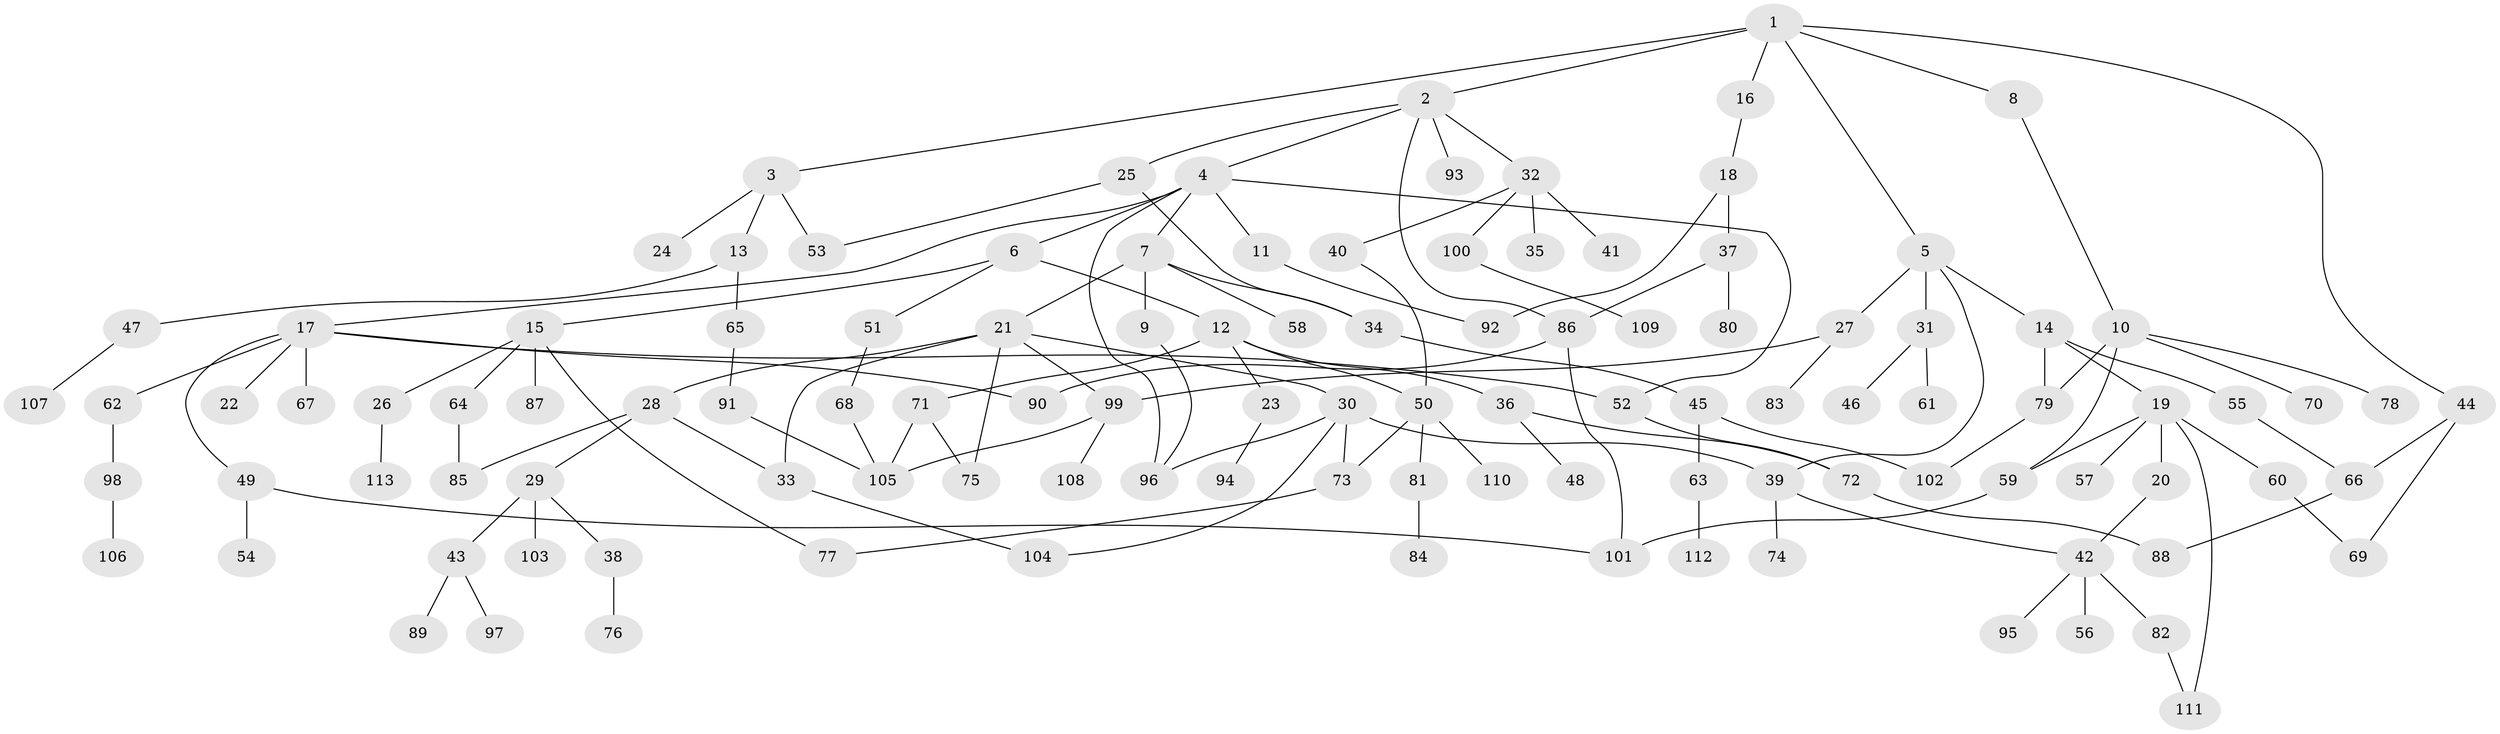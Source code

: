 // coarse degree distribution, {6: 0.11764705882352941, 4: 0.17647058823529413, 3: 0.2647058823529412, 1: 0.20588235294117646, 7: 0.058823529411764705, 2: 0.11764705882352941, 5: 0.058823529411764705}
// Generated by graph-tools (version 1.1) at 2025/36/03/04/25 23:36:03]
// undirected, 113 vertices, 143 edges
graph export_dot {
  node [color=gray90,style=filled];
  1;
  2;
  3;
  4;
  5;
  6;
  7;
  8;
  9;
  10;
  11;
  12;
  13;
  14;
  15;
  16;
  17;
  18;
  19;
  20;
  21;
  22;
  23;
  24;
  25;
  26;
  27;
  28;
  29;
  30;
  31;
  32;
  33;
  34;
  35;
  36;
  37;
  38;
  39;
  40;
  41;
  42;
  43;
  44;
  45;
  46;
  47;
  48;
  49;
  50;
  51;
  52;
  53;
  54;
  55;
  56;
  57;
  58;
  59;
  60;
  61;
  62;
  63;
  64;
  65;
  66;
  67;
  68;
  69;
  70;
  71;
  72;
  73;
  74;
  75;
  76;
  77;
  78;
  79;
  80;
  81;
  82;
  83;
  84;
  85;
  86;
  87;
  88;
  89;
  90;
  91;
  92;
  93;
  94;
  95;
  96;
  97;
  98;
  99;
  100;
  101;
  102;
  103;
  104;
  105;
  106;
  107;
  108;
  109;
  110;
  111;
  112;
  113;
  1 -- 2;
  1 -- 3;
  1 -- 5;
  1 -- 8;
  1 -- 16;
  1 -- 44;
  2 -- 4;
  2 -- 25;
  2 -- 32;
  2 -- 86;
  2 -- 93;
  3 -- 13;
  3 -- 24;
  3 -- 53;
  4 -- 6;
  4 -- 7;
  4 -- 11;
  4 -- 17;
  4 -- 52;
  4 -- 96;
  5 -- 14;
  5 -- 27;
  5 -- 31;
  5 -- 39;
  6 -- 12;
  6 -- 15;
  6 -- 51;
  7 -- 9;
  7 -- 21;
  7 -- 34;
  7 -- 58;
  8 -- 10;
  9 -- 96;
  10 -- 70;
  10 -- 78;
  10 -- 79;
  10 -- 59;
  11 -- 92;
  12 -- 23;
  12 -- 36;
  12 -- 71;
  12 -- 50;
  13 -- 47;
  13 -- 65;
  14 -- 19;
  14 -- 55;
  14 -- 79;
  15 -- 26;
  15 -- 64;
  15 -- 87;
  15 -- 77;
  16 -- 18;
  17 -- 22;
  17 -- 49;
  17 -- 62;
  17 -- 67;
  17 -- 90;
  17 -- 52;
  18 -- 37;
  18 -- 92;
  19 -- 20;
  19 -- 57;
  19 -- 59;
  19 -- 60;
  19 -- 111;
  20 -- 42;
  21 -- 28;
  21 -- 30;
  21 -- 33;
  21 -- 99;
  21 -- 75;
  23 -- 94;
  25 -- 53;
  25 -- 34;
  26 -- 113;
  27 -- 83;
  27 -- 99;
  28 -- 29;
  28 -- 85;
  28 -- 33;
  29 -- 38;
  29 -- 43;
  29 -- 103;
  30 -- 104;
  30 -- 39;
  30 -- 96;
  30 -- 73;
  31 -- 46;
  31 -- 61;
  32 -- 35;
  32 -- 40;
  32 -- 41;
  32 -- 100;
  33 -- 104;
  34 -- 45;
  36 -- 48;
  36 -- 72;
  37 -- 80;
  37 -- 86;
  38 -- 76;
  39 -- 42;
  39 -- 74;
  40 -- 50;
  42 -- 56;
  42 -- 82;
  42 -- 95;
  43 -- 89;
  43 -- 97;
  44 -- 66;
  44 -- 69;
  45 -- 63;
  45 -- 102;
  47 -- 107;
  49 -- 54;
  49 -- 101;
  50 -- 73;
  50 -- 81;
  50 -- 110;
  51 -- 68;
  52 -- 72;
  55 -- 66;
  59 -- 101;
  60 -- 69;
  62 -- 98;
  63 -- 112;
  64 -- 85;
  65 -- 91;
  66 -- 88;
  68 -- 105;
  71 -- 75;
  71 -- 105;
  72 -- 88;
  73 -- 77;
  79 -- 102;
  81 -- 84;
  82 -- 111;
  86 -- 101;
  86 -- 90;
  91 -- 105;
  98 -- 106;
  99 -- 105;
  99 -- 108;
  100 -- 109;
}
